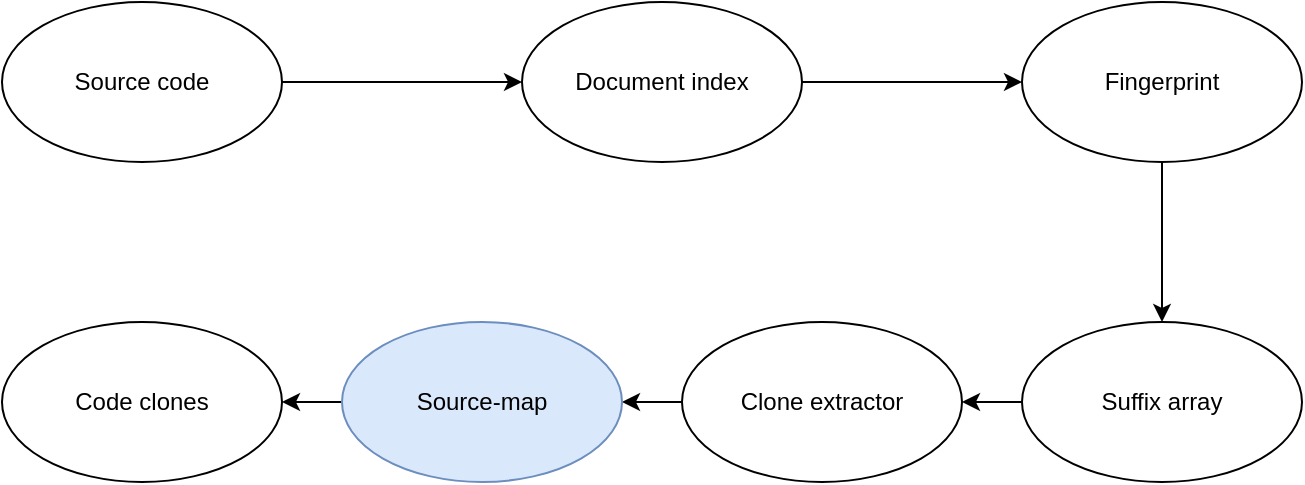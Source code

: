 <mxfile version="21.1.2" type="device">
  <diagram name="Page-1" id="0xaKvcrYNr95pNH14Osg">
    <mxGraphModel dx="2284" dy="1005" grid="1" gridSize="10" guides="1" tooltips="1" connect="1" arrows="1" fold="1" page="1" pageScale="1" pageWidth="850" pageHeight="1100" math="0" shadow="0">
      <root>
        <mxCell id="0" />
        <mxCell id="1" parent="0" />
        <mxCell id="Im9fZA_TLzj1qI4OMQGq-4" value="" style="edgeStyle=orthogonalEdgeStyle;rounded=0;orthogonalLoop=1;jettySize=auto;html=1;" edge="1" parent="1" source="Im9fZA_TLzj1qI4OMQGq-2" target="Im9fZA_TLzj1qI4OMQGq-3">
          <mxGeometry relative="1" as="geometry" />
        </mxCell>
        <mxCell id="Im9fZA_TLzj1qI4OMQGq-2" value="Source code" style="ellipse;whiteSpace=wrap;html=1;" vertex="1" parent="1">
          <mxGeometry x="-280" y="340" width="140" height="80" as="geometry" />
        </mxCell>
        <mxCell id="Im9fZA_TLzj1qI4OMQGq-6" value="" style="edgeStyle=orthogonalEdgeStyle;rounded=0;orthogonalLoop=1;jettySize=auto;html=1;" edge="1" parent="1" source="Im9fZA_TLzj1qI4OMQGq-3" target="Im9fZA_TLzj1qI4OMQGq-5">
          <mxGeometry relative="1" as="geometry" />
        </mxCell>
        <mxCell id="Im9fZA_TLzj1qI4OMQGq-3" value="Document index" style="ellipse;whiteSpace=wrap;html=1;" vertex="1" parent="1">
          <mxGeometry x="-20" y="340" width="140" height="80" as="geometry" />
        </mxCell>
        <mxCell id="Im9fZA_TLzj1qI4OMQGq-8" value="" style="edgeStyle=orthogonalEdgeStyle;rounded=0;orthogonalLoop=1;jettySize=auto;html=1;" edge="1" parent="1" source="Im9fZA_TLzj1qI4OMQGq-5" target="Im9fZA_TLzj1qI4OMQGq-7">
          <mxGeometry relative="1" as="geometry" />
        </mxCell>
        <mxCell id="Im9fZA_TLzj1qI4OMQGq-5" value="Fingerprint" style="ellipse;whiteSpace=wrap;html=1;" vertex="1" parent="1">
          <mxGeometry x="230" y="340" width="140" height="80" as="geometry" />
        </mxCell>
        <mxCell id="Im9fZA_TLzj1qI4OMQGq-10" value="" style="edgeStyle=orthogonalEdgeStyle;rounded=0;orthogonalLoop=1;jettySize=auto;html=1;" edge="1" parent="1" source="Im9fZA_TLzj1qI4OMQGq-7" target="Im9fZA_TLzj1qI4OMQGq-9">
          <mxGeometry relative="1" as="geometry" />
        </mxCell>
        <mxCell id="Im9fZA_TLzj1qI4OMQGq-7" value="Suffix array" style="ellipse;whiteSpace=wrap;html=1;" vertex="1" parent="1">
          <mxGeometry x="230" y="500" width="140" height="80" as="geometry" />
        </mxCell>
        <mxCell id="Im9fZA_TLzj1qI4OMQGq-12" value="" style="edgeStyle=orthogonalEdgeStyle;rounded=0;orthogonalLoop=1;jettySize=auto;html=1;" edge="1" parent="1" source="Im9fZA_TLzj1qI4OMQGq-9" target="Im9fZA_TLzj1qI4OMQGq-11">
          <mxGeometry relative="1" as="geometry" />
        </mxCell>
        <mxCell id="Im9fZA_TLzj1qI4OMQGq-9" value="Clone extractor" style="ellipse;whiteSpace=wrap;html=1;" vertex="1" parent="1">
          <mxGeometry x="60" y="500" width="140" height="80" as="geometry" />
        </mxCell>
        <mxCell id="Im9fZA_TLzj1qI4OMQGq-18" value="" style="edgeStyle=orthogonalEdgeStyle;rounded=0;orthogonalLoop=1;jettySize=auto;html=1;" edge="1" parent="1" source="Im9fZA_TLzj1qI4OMQGq-11" target="Im9fZA_TLzj1qI4OMQGq-17">
          <mxGeometry relative="1" as="geometry" />
        </mxCell>
        <mxCell id="Im9fZA_TLzj1qI4OMQGq-11" value="Source-map" style="ellipse;whiteSpace=wrap;html=1;fillColor=#dae8fc;strokeColor=#6c8ebf;" vertex="1" parent="1">
          <mxGeometry x="-110" y="500" width="140" height="80" as="geometry" />
        </mxCell>
        <mxCell id="Im9fZA_TLzj1qI4OMQGq-17" value="Code clones" style="ellipse;whiteSpace=wrap;html=1;" vertex="1" parent="1">
          <mxGeometry x="-280" y="500" width="140" height="80" as="geometry" />
        </mxCell>
      </root>
    </mxGraphModel>
  </diagram>
</mxfile>
